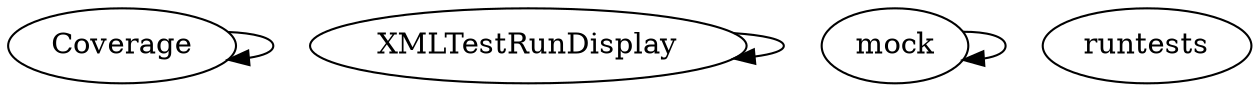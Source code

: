/* Created by mdot for Matlab */
digraph m2html {
  Coverage -> Coverage;
  XMLTestRunDisplay -> XMLTestRunDisplay;
  mock -> mock;

  Coverage [URL="Coverage.html"];
  XMLTestRunDisplay [URL="XMLTestRunDisplay.html"];
  mock [URL="mock.html"];
  runtests [URL="runtests.html"];
}